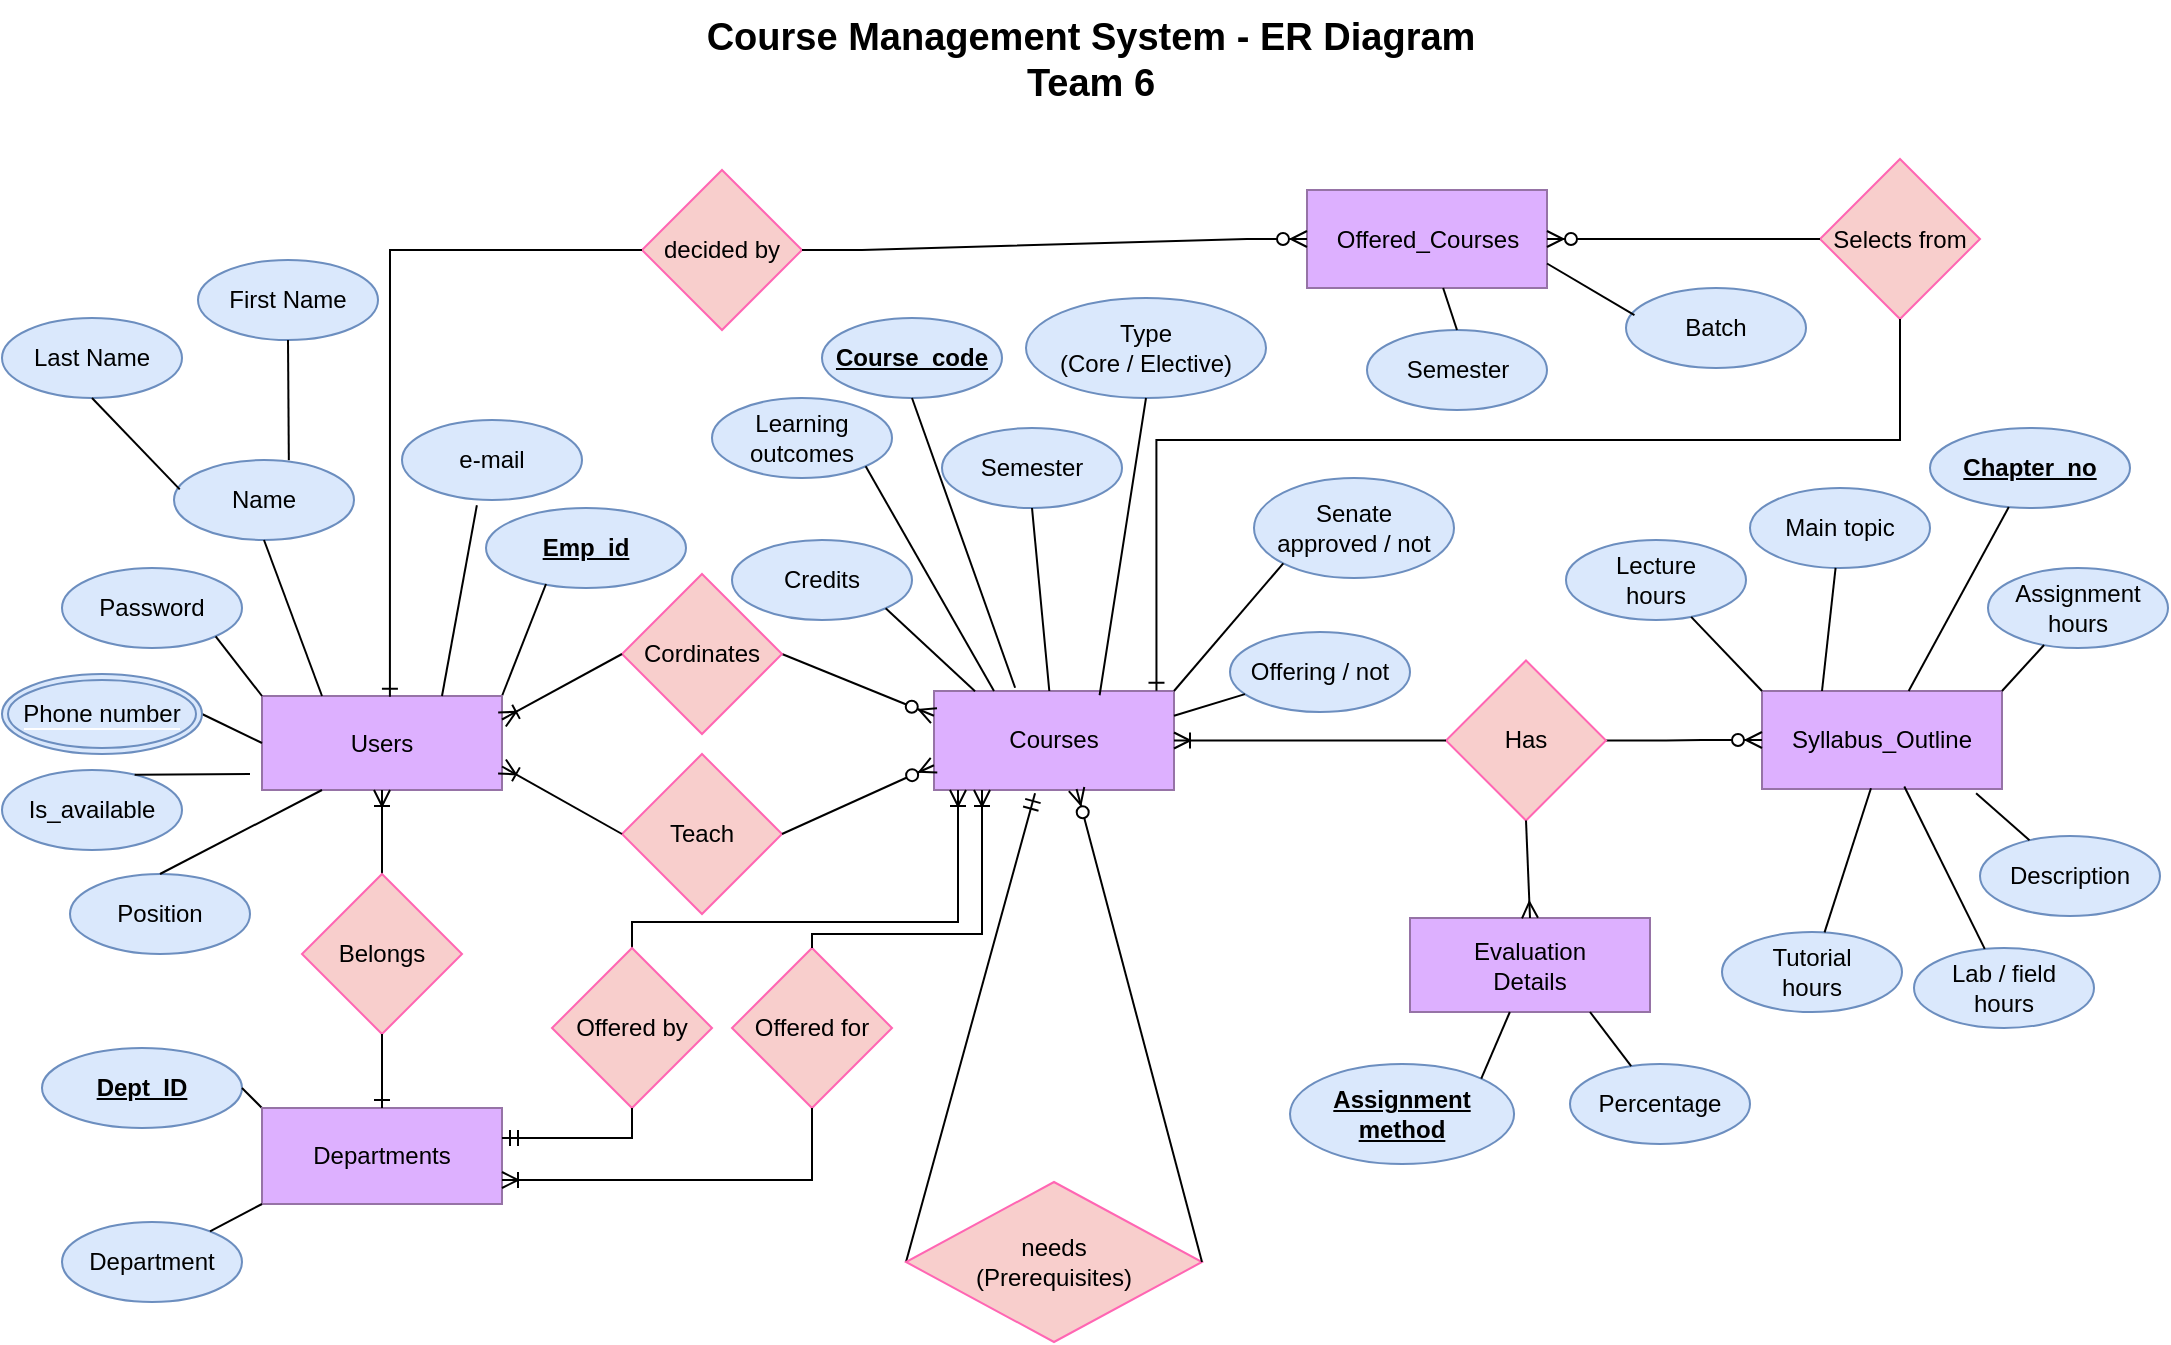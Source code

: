 <mxfile version="20.2.1" type="device"><diagram id="ltYCS__d43I1AeD1dlEl" name="Page-1"><mxGraphModel dx="1844" dy="1243" grid="1" gridSize="6" guides="1" tooltips="1" connect="1" arrows="1" fold="1" page="1" pageScale="1" pageWidth="1100" pageHeight="850" math="0" shadow="0"><root><mxCell id="0"/><mxCell id="1" parent="0"/><mxCell id="82W1mSBi6vrzT9ny4zFO-1" value="Courses" style="rounded=0;whiteSpace=wrap;html=1;fillColor=#DDB0FF;strokeColor=#9673a6;" parent="1" vertex="1"><mxGeometry x="-628" y="-492.5" width="120" height="49.5" as="geometry"/></mxCell><mxCell id="82W1mSBi6vrzT9ny4zFO-2" value="&lt;b&gt;&lt;u&gt;Course_code&lt;/u&gt;&lt;/b&gt;" style="ellipse;whiteSpace=wrap;html=1;fillColor=#dae8fc;strokeColor=#6c8ebf;" parent="1" vertex="1"><mxGeometry x="-684" y="-679" width="90" height="40" as="geometry"/></mxCell><mxCell id="82W1mSBi6vrzT9ny4zFO-3" value="Offering / not" style="ellipse;whiteSpace=wrap;html=1;fillColor=#dae8fc;strokeColor=#6c8ebf;" parent="1" vertex="1"><mxGeometry x="-480" y="-522" width="90" height="40" as="geometry"/></mxCell><mxCell id="82W1mSBi6vrzT9ny4zFO-4" value="Senate&lt;br&gt;approved / not" style="ellipse;whiteSpace=wrap;html=1;fillColor=#dae8fc;strokeColor=#6c8ebf;" parent="1" vertex="1"><mxGeometry x="-468" y="-599" width="100" height="50" as="geometry"/></mxCell><mxCell id="82W1mSBi6vrzT9ny4zFO-5" value="Learning outcomes" style="ellipse;whiteSpace=wrap;html=1;fillColor=#dae8fc;strokeColor=#6c8ebf;" parent="1" vertex="1"><mxGeometry x="-739" y="-639" width="90" height="40" as="geometry"/></mxCell><mxCell id="82W1mSBi6vrzT9ny4zFO-7" value="Type&lt;br&gt;(Core / Elective)" style="ellipse;whiteSpace=wrap;html=1;fillColor=#dae8fc;strokeColor=#6c8ebf;" parent="1" vertex="1"><mxGeometry x="-582" y="-689" width="120" height="50" as="geometry"/></mxCell><mxCell id="82W1mSBi6vrzT9ny4zFO-8" value="Credits" style="ellipse;whiteSpace=wrap;html=1;fillColor=#dae8fc;strokeColor=#6c8ebf;" parent="1" vertex="1"><mxGeometry x="-729" y="-568" width="90" height="40" as="geometry"/></mxCell><mxCell id="82W1mSBi6vrzT9ny4zFO-9" value="Semester" style="ellipse;whiteSpace=wrap;html=1;fillColor=#dae8fc;strokeColor=#6c8ebf;" parent="1" vertex="1"><mxGeometry x="-624" y="-624" width="90" height="40" as="geometry"/></mxCell><mxCell id="82W1mSBi6vrzT9ny4zFO-11" value="" style="endArrow=none;html=1;rounded=0;entryX=0.5;entryY=1;entryDx=0;entryDy=0;exitX=0.69;exitY=0.043;exitDx=0;exitDy=0;exitPerimeter=0;" parent="1" source="82W1mSBi6vrzT9ny4zFO-1" target="82W1mSBi6vrzT9ny4zFO-7" edge="1"><mxGeometry width="50" height="50" relative="1" as="geometry"><mxPoint x="-434" y="-349" as="sourcePoint"/><mxPoint x="-384" y="-399" as="targetPoint"/></mxGeometry></mxCell><mxCell id="82W1mSBi6vrzT9ny4zFO-13" value="" style="endArrow=none;html=1;rounded=0;entryX=0.338;entryY=-0.033;entryDx=0;entryDy=0;entryPerimeter=0;exitX=0.5;exitY=1;exitDx=0;exitDy=0;" parent="1" source="82W1mSBi6vrzT9ny4zFO-2" target="82W1mSBi6vrzT9ny4zFO-1" edge="1"><mxGeometry width="50" height="50" relative="1" as="geometry"><mxPoint x="-424" y="-419" as="sourcePoint"/><mxPoint x="-374" y="-469" as="targetPoint"/></mxGeometry></mxCell><mxCell id="82W1mSBi6vrzT9ny4zFO-17" value="" style="endArrow=none;html=1;rounded=0;entryX=1;entryY=0;entryDx=0;entryDy=0;exitX=0;exitY=1;exitDx=0;exitDy=0;" parent="1" source="82W1mSBi6vrzT9ny4zFO-4" target="82W1mSBi6vrzT9ny4zFO-1" edge="1"><mxGeometry width="50" height="50" relative="1" as="geometry"><mxPoint x="-284" y="-494" as="sourcePoint"/><mxPoint x="-319" y="-399" as="targetPoint"/></mxGeometry></mxCell><mxCell id="82W1mSBi6vrzT9ny4zFO-18" value="" style="endArrow=none;html=1;rounded=0;exitX=1;exitY=1;exitDx=0;exitDy=0;entryX=0.25;entryY=0;entryDx=0;entryDy=0;" parent="1" source="82W1mSBi6vrzT9ny4zFO-5" target="82W1mSBi6vrzT9ny4zFO-1" edge="1"><mxGeometry width="50" height="50" relative="1" as="geometry"><mxPoint x="-164" y="-449" as="sourcePoint"/><mxPoint x="-598" y="-503" as="targetPoint"/></mxGeometry></mxCell><mxCell id="82W1mSBi6vrzT9ny4zFO-19" value="" style="endArrow=none;html=1;rounded=0;entryX=1;entryY=0.25;entryDx=0;entryDy=0;" parent="1" source="82W1mSBi6vrzT9ny4zFO-3" target="82W1mSBi6vrzT9ny4zFO-1" edge="1"><mxGeometry width="50" height="50" relative="1" as="geometry"><mxPoint x="-484" y="-389" as="sourcePoint"/><mxPoint x="-299" y="-384" as="targetPoint"/></mxGeometry></mxCell><mxCell id="82W1mSBi6vrzT9ny4zFO-21" value="" style="endArrow=none;html=1;rounded=0;entryX=0.171;entryY=0.002;entryDx=0;entryDy=0;exitX=1;exitY=1;exitDx=0;exitDy=0;entryPerimeter=0;" parent="1" source="82W1mSBi6vrzT9ny4zFO-8" target="82W1mSBi6vrzT9ny4zFO-1" edge="1"><mxGeometry width="50" height="50" relative="1" as="geometry"><mxPoint x="-239" y="-474" as="sourcePoint"/><mxPoint x="-319" y="-399" as="targetPoint"/></mxGeometry></mxCell><mxCell id="82W1mSBi6vrzT9ny4zFO-22" value="" style="endArrow=none;html=1;rounded=0;exitX=0.5;exitY=1;exitDx=0;exitDy=0;" parent="1" source="82W1mSBi6vrzT9ny4zFO-9" target="82W1mSBi6vrzT9ny4zFO-1" edge="1"><mxGeometry width="50" height="50" relative="1" as="geometry"><mxPoint x="-568" y="-582" as="sourcePoint"/><mxPoint x="-334" y="-459" as="targetPoint"/></mxGeometry></mxCell><mxCell id="82W1mSBi6vrzT9ny4zFO-25" value="Evaluation&lt;br&gt;Details" style="rounded=0;whiteSpace=wrap;html=1;fillColor=#DDB0FF;strokeColor=#9673a6;" parent="1" vertex="1"><mxGeometry x="-390" y="-379" width="120" height="47" as="geometry"/></mxCell><mxCell id="82W1mSBi6vrzT9ny4zFO-28" value="&lt;b&gt;&lt;u&gt;Assignment &lt;br&gt;method&lt;/u&gt;&lt;/b&gt;" style="ellipse;whiteSpace=wrap;html=1;fillColor=#dae8fc;strokeColor=#6c8ebf;" parent="1" vertex="1"><mxGeometry x="-450" y="-306" width="112.04" height="50" as="geometry"/></mxCell><mxCell id="82W1mSBi6vrzT9ny4zFO-29" value="" style="endArrow=none;html=1;rounded=0;exitX=1;exitY=0;exitDx=0;exitDy=0;" parent="1" source="82W1mSBi6vrzT9ny4zFO-28" target="82W1mSBi6vrzT9ny4zFO-25" edge="1"><mxGeometry width="50" height="50" relative="1" as="geometry"><mxPoint x="-636.04" y="-284" as="sourcePoint"/><mxPoint x="-574" y="-274.99" as="targetPoint"/></mxGeometry></mxCell><mxCell id="82W1mSBi6vrzT9ny4zFO-33" value="&lt;b&gt;&lt;u&gt;Dept_ID&lt;/u&gt;&lt;/b&gt;" style="ellipse;whiteSpace=wrap;html=1;fillColor=#dae8fc;strokeColor=#6c8ebf;" parent="1" vertex="1"><mxGeometry x="-1074" y="-314" width="100" height="40" as="geometry"/></mxCell><mxCell id="82W1mSBi6vrzT9ny4zFO-34" value="" style="endArrow=none;html=1;rounded=0;entryX=0;entryY=0;entryDx=0;entryDy=0;exitX=1;exitY=0.5;exitDx=0;exitDy=0;" parent="1" source="82W1mSBi6vrzT9ny4zFO-33" target="82W1mSBi6vrzT9ny4zFO-35" edge="1"><mxGeometry width="50" height="50" relative="1" as="geometry"><mxPoint x="-254" y="-263.01" as="sourcePoint"/><mxPoint x="-181.96" y="-314" as="targetPoint"/></mxGeometry></mxCell><mxCell id="82W1mSBi6vrzT9ny4zFO-35" value="Departments" style="rounded=0;whiteSpace=wrap;html=1;fillColor=#DDB0FF;strokeColor=#9673a6;" parent="1" vertex="1"><mxGeometry x="-964" y="-284" width="120" height="48" as="geometry"/></mxCell><mxCell id="82W1mSBi6vrzT9ny4zFO-36" value="Department" style="ellipse;whiteSpace=wrap;html=1;fillColor=#dae8fc;strokeColor=#6c8ebf;" parent="1" vertex="1"><mxGeometry x="-1064" y="-227" width="90" height="40" as="geometry"/></mxCell><mxCell id="82W1mSBi6vrzT9ny4zFO-37" value="" style="endArrow=none;html=1;rounded=0;entryX=0;entryY=1;entryDx=0;entryDy=0;" parent="1" source="82W1mSBi6vrzT9ny4zFO-36" target="82W1mSBi6vrzT9ny4zFO-35" edge="1"><mxGeometry width="50" height="50" relative="1" as="geometry"><mxPoint x="-504" y="-439" as="sourcePoint"/><mxPoint x="-114" y="-263" as="targetPoint"/></mxGeometry></mxCell><mxCell id="82W1mSBi6vrzT9ny4zFO-40" value="&lt;b&gt;&lt;u&gt;Emp_id&lt;/u&gt;&lt;/b&gt;" style="ellipse;whiteSpace=wrap;html=1;fillColor=#dae8fc;strokeColor=#6c8ebf;" parent="1" vertex="1"><mxGeometry x="-852" y="-584" width="100" height="40" as="geometry"/></mxCell><mxCell id="82W1mSBi6vrzT9ny4zFO-41" value="" style="endArrow=none;html=1;rounded=0;entryX=1;entryY=0;entryDx=0;entryDy=0;" parent="1" target="82W1mSBi6vrzT9ny4zFO-42" edge="1"><mxGeometry width="50" height="50" relative="1" as="geometry"><mxPoint x="-822" y="-546" as="sourcePoint"/><mxPoint x="-481.96" y="-229" as="targetPoint"/></mxGeometry></mxCell><mxCell id="82W1mSBi6vrzT9ny4zFO-42" value="Users" style="rounded=0;whiteSpace=wrap;html=1;fillColor=#DDB0FF;strokeColor=#9673a6;" parent="1" vertex="1"><mxGeometry x="-964" y="-490" width="120" height="47" as="geometry"/></mxCell><mxCell id="82W1mSBi6vrzT9ny4zFO-45" value="First Name" style="ellipse;whiteSpace=wrap;html=1;fillColor=#dae8fc;strokeColor=#6c8ebf;" parent="1" vertex="1"><mxGeometry x="-996" y="-708" width="90" height="40" as="geometry"/></mxCell><mxCell id="82W1mSBi6vrzT9ny4zFO-46" value="" style="endArrow=none;html=1;rounded=0;entryX=0.638;entryY=0.004;entryDx=0;entryDy=0;entryPerimeter=0;" parent="1" source="82W1mSBi6vrzT9ny4zFO-45" target="82W1mSBi6vrzT9ny4zFO-47" edge="1"><mxGeometry width="50" height="50" relative="1" as="geometry"><mxPoint x="-794" y="-344" as="sourcePoint"/><mxPoint x="-669" y="-274" as="targetPoint"/></mxGeometry></mxCell><mxCell id="82W1mSBi6vrzT9ny4zFO-47" value="Name" style="ellipse;whiteSpace=wrap;html=1;fillColor=#dae8fc;strokeColor=#6c8ebf;" parent="1" vertex="1"><mxGeometry x="-1008" y="-608" width="90" height="40" as="geometry"/></mxCell><mxCell id="82W1mSBi6vrzT9ny4zFO-49" value="e-mail" style="ellipse;whiteSpace=wrap;html=1;fillColor=#dae8fc;strokeColor=#6c8ebf;" parent="1" vertex="1"><mxGeometry x="-894" y="-628" width="90" height="40" as="geometry"/></mxCell><mxCell id="82W1mSBi6vrzT9ny4zFO-50" value="Password" style="ellipse;whiteSpace=wrap;html=1;fillColor=#dae8fc;strokeColor=#6c8ebf;" parent="1" vertex="1"><mxGeometry x="-1064" y="-554" width="90" height="40" as="geometry"/></mxCell><mxCell id="82W1mSBi6vrzT9ny4zFO-51" value="Position" style="ellipse;whiteSpace=wrap;html=1;fillColor=#dae8fc;strokeColor=#6c8ebf;" parent="1" vertex="1"><mxGeometry x="-1060" y="-401" width="90" height="40" as="geometry"/></mxCell><mxCell id="82W1mSBi6vrzT9ny4zFO-52" value="Is_available" style="ellipse;whiteSpace=wrap;html=1;fillColor=#dae8fc;strokeColor=#6c8ebf;" parent="1" vertex="1"><mxGeometry x="-1094" y="-453" width="90" height="40" as="geometry"/></mxCell><mxCell id="82W1mSBi6vrzT9ny4zFO-55" value="" style="edgeStyle=orthogonalEdgeStyle;fontSize=12;html=1;endArrow=ERoneToMany;startArrow=none;rounded=0;exitX=0;exitY=0.5;exitDx=0;exitDy=0;" parent="1" source="82W1mSBi6vrzT9ny4zFO-54" edge="1"><mxGeometry width="100" height="100" relative="1" as="geometry"><mxPoint x="-574" y="-159" as="sourcePoint"/><mxPoint x="-616" y="-443" as="targetPoint"/><Array as="points"><mxPoint x="-779" y="-377"/><mxPoint x="-616" y="-377"/></Array></mxGeometry></mxCell><mxCell id="82W1mSBi6vrzT9ny4zFO-54" value="Offered by" style="rhombus;whiteSpace=wrap;html=1;strokeColor=#FF66B3;fillColor=#F8CECC;direction=south;" parent="1" vertex="1"><mxGeometry x="-819" y="-364" width="80" height="80" as="geometry"/></mxCell><mxCell id="82W1mSBi6vrzT9ny4zFO-61" value="" style="fontSize=12;html=1;endArrow=ERzeroToMany;startArrow=none;rounded=0;exitX=1;exitY=0.5;exitDx=0;exitDy=0;entryX=0;entryY=0.25;entryDx=0;entryDy=0;" parent="1" source="82W1mSBi6vrzT9ny4zFO-62" target="82W1mSBi6vrzT9ny4zFO-1" edge="1"><mxGeometry width="100" height="100" relative="1" as="geometry"><mxPoint x="-524" y="-229" as="sourcePoint"/><mxPoint x="-424" y="-329" as="targetPoint"/></mxGeometry></mxCell><mxCell id="82W1mSBi6vrzT9ny4zFO-62" value="Cordinates" style="rhombus;whiteSpace=wrap;html=1;strokeColor=#FF66B3;fillColor=#F8CECC;" parent="1" vertex="1"><mxGeometry x="-784" y="-551" width="80" height="80" as="geometry"/></mxCell><mxCell id="82W1mSBi6vrzT9ny4zFO-64" value="" style="fontSize=12;html=1;endArrow=ERoneToMany;startArrow=none;rounded=0;exitX=0.5;exitY=0;exitDx=0;exitDy=0;entryX=0.5;entryY=1;entryDx=0;entryDy=0;" parent="1" source="82W1mSBi6vrzT9ny4zFO-66" target="82W1mSBi6vrzT9ny4zFO-42" edge="1"><mxGeometry width="100" height="100" relative="1" as="geometry"><mxPoint x="-524" y="-229" as="sourcePoint"/><mxPoint x="-849" y="-429" as="targetPoint"/></mxGeometry></mxCell><mxCell id="82W1mSBi6vrzT9ny4zFO-67" value="" style="endArrow=none;html=1;rounded=0;entryX=0.25;entryY=0;entryDx=0;entryDy=0;exitX=0.5;exitY=1;exitDx=0;exitDy=0;" parent="1" source="82W1mSBi6vrzT9ny4zFO-47" target="82W1mSBi6vrzT9ny4zFO-42" edge="1"><mxGeometry width="50" height="50" relative="1" as="geometry"><mxPoint x="-720.924" y="-599.018" as="sourcePoint"/><mxPoint x="-734" y="-469" as="targetPoint"/></mxGeometry></mxCell><mxCell id="82W1mSBi6vrzT9ny4zFO-69" value="" style="endArrow=none;html=1;rounded=0;exitX=0.416;exitY=1.065;exitDx=0;exitDy=0;entryX=0.75;entryY=0;entryDx=0;entryDy=0;exitPerimeter=0;" parent="1" source="82W1mSBi6vrzT9ny4zFO-49" target="82W1mSBi6vrzT9ny4zFO-42" edge="1"><mxGeometry width="50" height="50" relative="1" as="geometry"><mxPoint x="-710.924" y="-589.018" as="sourcePoint"/><mxPoint x="-930" y="-492" as="targetPoint"/></mxGeometry></mxCell><mxCell id="82W1mSBi6vrzT9ny4zFO-70" value="" style="endArrow=none;html=1;rounded=0;entryX=0.5;entryY=0;entryDx=0;entryDy=0;exitX=0.25;exitY=1;exitDx=0;exitDy=0;" parent="1" source="82W1mSBi6vrzT9ny4zFO-42" target="82W1mSBi6vrzT9ny4zFO-51" edge="1"><mxGeometry width="50" height="50" relative="1" as="geometry"><mxPoint x="-1084" y="-309" as="sourcePoint"/><mxPoint x="-1054" y="-339" as="targetPoint"/></mxGeometry></mxCell><mxCell id="82W1mSBi6vrzT9ny4zFO-71" value="" style="endArrow=none;html=1;rounded=0;entryX=1;entryY=1;entryDx=0;entryDy=0;exitX=0;exitY=0;exitDx=0;exitDy=0;" parent="1" source="82W1mSBi6vrzT9ny4zFO-42" target="82W1mSBi6vrzT9ny4zFO-50" edge="1"><mxGeometry width="50" height="50" relative="1" as="geometry"><mxPoint x="-690.924" y="-569.018" as="sourcePoint"/><mxPoint x="-704" y="-439" as="targetPoint"/></mxGeometry></mxCell><mxCell id="82W1mSBi6vrzT9ny4zFO-72" value="" style="endArrow=none;html=1;rounded=0;entryX=0.737;entryY=0.058;entryDx=0;entryDy=0;entryPerimeter=0;" parent="1" target="82W1mSBi6vrzT9ny4zFO-52" edge="1"><mxGeometry width="50" height="50" relative="1" as="geometry"><mxPoint x="-970" y="-451" as="sourcePoint"/><mxPoint x="-694" y="-429" as="targetPoint"/></mxGeometry></mxCell><mxCell id="82W1mSBi6vrzT9ny4zFO-66" value="Belongs" style="rhombus;whiteSpace=wrap;html=1;strokeColor=#FF66B3;fillColor=#F8CECC;" parent="1" vertex="1"><mxGeometry x="-944" y="-401" width="80" height="80" as="geometry"/></mxCell><mxCell id="82W1mSBi6vrzT9ny4zFO-83" value="" style="endArrow=none;html=1;rounded=0;entryX=1;entryY=0.5;entryDx=0;entryDy=0;exitX=0;exitY=0.5;exitDx=0;exitDy=0;" parent="1" source="82W1mSBi6vrzT9ny4zFO-42" target="andXBVf9dKXqjVcxCcg2-6" edge="1"><mxGeometry width="50" height="50" relative="1" as="geometry"><mxPoint x="-1064" y="-449" as="sourcePoint"/><mxPoint x="-994" y="-469" as="targetPoint"/></mxGeometry></mxCell><mxCell id="82W1mSBi6vrzT9ny4zFO-87" value="Syllabus_Outline" style="rounded=0;whiteSpace=wrap;html=1;fillColor=#DDB0FF;strokeColor=#9673a6;" parent="1" vertex="1"><mxGeometry x="-214" y="-492.5" width="120" height="49" as="geometry"/></mxCell><mxCell id="82W1mSBi6vrzT9ny4zFO-90" value="&lt;b&gt;&lt;u&gt;Chapter_no&lt;/u&gt;&lt;/b&gt;" style="ellipse;whiteSpace=wrap;html=1;fillColor=#dae8fc;strokeColor=#6c8ebf;" parent="1" vertex="1"><mxGeometry x="-130" y="-624" width="100" height="40" as="geometry"/></mxCell><mxCell id="82W1mSBi6vrzT9ny4zFO-91" value="" style="endArrow=none;html=1;rounded=0;" parent="1" source="82W1mSBi6vrzT9ny4zFO-90" target="82W1mSBi6vrzT9ny4zFO-87" edge="1"><mxGeometry width="50" height="50" relative="1" as="geometry"><mxPoint x="618" y="-289.01" as="sourcePoint"/><mxPoint x="208" y="-335" as="targetPoint"/></mxGeometry></mxCell><mxCell id="82W1mSBi6vrzT9ny4zFO-92" value="Main topic" style="ellipse;whiteSpace=wrap;html=1;fillColor=#dae8fc;strokeColor=#6c8ebf;" parent="1" vertex="1"><mxGeometry x="-220" y="-594" width="90" height="40" as="geometry"/></mxCell><mxCell id="82W1mSBi6vrzT9ny4zFO-93" value="" style="endArrow=none;html=1;rounded=0;entryX=0.25;entryY=0;entryDx=0;entryDy=0;" parent="1" source="82W1mSBi6vrzT9ny4zFO-92" target="82W1mSBi6vrzT9ny4zFO-87" edge="1"><mxGeometry width="50" height="50" relative="1" as="geometry"><mxPoint x="418" y="-545" as="sourcePoint"/><mxPoint x="-226" y="-341" as="targetPoint"/></mxGeometry></mxCell><mxCell id="82W1mSBi6vrzT9ny4zFO-94" value="Lecture&lt;br&gt;hours" style="ellipse;whiteSpace=wrap;html=1;fillColor=#dae8fc;strokeColor=#6c8ebf;" parent="1" vertex="1"><mxGeometry x="-312" y="-568" width="90" height="40" as="geometry"/></mxCell><mxCell id="82W1mSBi6vrzT9ny4zFO-95" value="" style="endArrow=none;html=1;rounded=0;entryX=0;entryY=0;entryDx=0;entryDy=0;" parent="1" source="82W1mSBi6vrzT9ny4zFO-94" target="82W1mSBi6vrzT9ny4zFO-87" edge="1"><mxGeometry width="50" height="50" relative="1" as="geometry"><mxPoint x="298" y="-665" as="sourcePoint"/><mxPoint x="98" y="-455" as="targetPoint"/></mxGeometry></mxCell><mxCell id="82W1mSBi6vrzT9ny4zFO-96" value="Tutorial&lt;br&gt;hours" style="ellipse;whiteSpace=wrap;html=1;fillColor=#dae8fc;strokeColor=#6c8ebf;" parent="1" vertex="1"><mxGeometry x="-234" y="-372" width="90" height="40" as="geometry"/></mxCell><mxCell id="82W1mSBi6vrzT9ny4zFO-97" value="" style="endArrow=none;html=1;rounded=0;entryX=0.454;entryY=0.993;entryDx=0;entryDy=0;entryPerimeter=0;" parent="1" source="82W1mSBi6vrzT9ny4zFO-96" target="82W1mSBi6vrzT9ny4zFO-87" edge="1"><mxGeometry width="50" height="50" relative="1" as="geometry"><mxPoint x="16.75" y="-580" as="sourcePoint"/><mxPoint x="58" y="-295" as="targetPoint"/></mxGeometry></mxCell><mxCell id="82W1mSBi6vrzT9ny4zFO-98" value="Lab / field&lt;br&gt;hours" style="ellipse;whiteSpace=wrap;html=1;fillColor=#dae8fc;strokeColor=#6c8ebf;" parent="1" vertex="1"><mxGeometry x="-138" y="-364" width="90" height="40" as="geometry"/></mxCell><mxCell id="82W1mSBi6vrzT9ny4zFO-99" value="" style="endArrow=none;html=1;rounded=0;entryX=0.593;entryY=0.974;entryDx=0;entryDy=0;entryPerimeter=0;" parent="1" source="82W1mSBi6vrzT9ny4zFO-98" target="82W1mSBi6vrzT9ny4zFO-87" edge="1"><mxGeometry width="50" height="50" relative="1" as="geometry"><mxPoint x="318" y="-645" as="sourcePoint"/><mxPoint x="328" y="-365" as="targetPoint"/></mxGeometry></mxCell><mxCell id="82W1mSBi6vrzT9ny4zFO-100" value="Assignment&lt;br&gt;hours" style="ellipse;whiteSpace=wrap;html=1;fillColor=#dae8fc;strokeColor=#6c8ebf;" parent="1" vertex="1"><mxGeometry x="-101" y="-554" width="90" height="40" as="geometry"/></mxCell><mxCell id="82W1mSBi6vrzT9ny4zFO-101" value="" style="endArrow=none;html=1;rounded=0;entryX=1;entryY=0;entryDx=0;entryDy=0;" parent="1" source="82W1mSBi6vrzT9ny4zFO-100" target="82W1mSBi6vrzT9ny4zFO-87" edge="1"><mxGeometry width="50" height="50" relative="1" as="geometry"><mxPoint x="328" y="-635" as="sourcePoint"/><mxPoint x="290.5" y="-345" as="targetPoint"/></mxGeometry></mxCell><mxCell id="82W1mSBi6vrzT9ny4zFO-102" value="" style="edgeStyle=entityRelationEdgeStyle;fontSize=12;html=1;endArrow=ERzeroToMany;startArrow=none;rounded=0;exitX=1;exitY=0.5;exitDx=0;exitDy=0;entryX=0;entryY=0.5;entryDx=0;entryDy=0;" parent="1" source="82W1mSBi6vrzT9ny4zFO-103" target="82W1mSBi6vrzT9ny4zFO-87" edge="1"><mxGeometry width="100" height="100" relative="1" as="geometry"><mxPoint x="-524" y="-219" as="sourcePoint"/><mxPoint x="-244" y="-373" as="targetPoint"/></mxGeometry></mxCell><mxCell id="82W1mSBi6vrzT9ny4zFO-103" value="Has" style="rhombus;whiteSpace=wrap;html=1;strokeColor=#FF66B3;fillColor=#F8CECC;" parent="1" vertex="1"><mxGeometry x="-372" y="-507.75" width="80" height="80" as="geometry"/></mxCell><mxCell id="82W1mSBi6vrzT9ny4zFO-110" value="" style="fontSize=12;html=1;endArrow=ERmandOne;startArrow=none;rounded=0;exitX=0;exitY=0.5;exitDx=0;exitDy=0;entryX=0.421;entryY=1.033;entryDx=0;entryDy=0;entryPerimeter=0;endFill=0;" parent="1" source="82W1mSBi6vrzT9ny4zFO-111" target="82W1mSBi6vrzT9ny4zFO-1" edge="1"><mxGeometry width="100" height="100" relative="1" as="geometry"><mxPoint x="-524" y="-219" as="sourcePoint"/><mxPoint x="-586" y="-443" as="targetPoint"/></mxGeometry></mxCell><mxCell id="82W1mSBi6vrzT9ny4zFO-111" value="needs&lt;br&gt;(Prerequisites)" style="rhombus;whiteSpace=wrap;html=1;strokeColor=#FF66B3;fillColor=#F8CECC;" parent="1" vertex="1"><mxGeometry x="-642" y="-247" width="148" height="80" as="geometry"/></mxCell><mxCell id="82W1mSBi6vrzT9ny4zFO-117" value="Description" style="ellipse;whiteSpace=wrap;html=1;fillColor=#dae8fc;strokeColor=#6c8ebf;" parent="1" vertex="1"><mxGeometry x="-105" y="-420" width="90" height="40" as="geometry"/></mxCell><mxCell id="andXBVf9dKXqjVcxCcg2-1" value="Last Name" style="ellipse;whiteSpace=wrap;html=1;fillColor=#dae8fc;strokeColor=#6c8ebf;" parent="1" vertex="1"><mxGeometry x="-1094" y="-679" width="90" height="40" as="geometry"/></mxCell><mxCell id="andXBVf9dKXqjVcxCcg2-3" value="" style="endArrow=none;html=1;rounded=0;entryX=0.5;entryY=1;entryDx=0;entryDy=0;exitX=0.032;exitY=0.367;exitDx=0;exitDy=0;exitPerimeter=0;" parent="1" source="82W1mSBi6vrzT9ny4zFO-47" target="andXBVf9dKXqjVcxCcg2-1" edge="1"><mxGeometry width="50" height="50" relative="1" as="geometry"><mxPoint x="-784" y="-519" as="sourcePoint"/><mxPoint x="-734" y="-569" as="targetPoint"/></mxGeometry></mxCell><mxCell id="andXBVf9dKXqjVcxCcg2-6" value="&lt;span style=&quot;background-color: rgb(218, 232, 252);&quot;&gt;Phone number&lt;/span&gt;" style="ellipse;shape=doubleEllipse;margin=3;whiteSpace=wrap;html=1;align=center;labelBackgroundColor=#FFFFFF;fillColor=#DAE8FC;strokeColor=#6c8ebf;" parent="1" vertex="1"><mxGeometry x="-1094" y="-501" width="100" height="40" as="geometry"/></mxCell><mxCell id="andXBVf9dKXqjVcxCcg2-14" value="" style="fontSize=12;html=1;endArrow=ERone;endFill=1;rounded=0;exitX=0.5;exitY=1;exitDx=0;exitDy=0;entryX=0.5;entryY=0;entryDx=0;entryDy=0;" parent="1" source="82W1mSBi6vrzT9ny4zFO-66" target="82W1mSBi6vrzT9ny4zFO-35" edge="1"><mxGeometry width="100" height="100" relative="1" as="geometry"><mxPoint x="-700" y="-283" as="sourcePoint"/><mxPoint x="-904" y="-287" as="targetPoint"/></mxGeometry></mxCell><mxCell id="andXBVf9dKXqjVcxCcg2-15" value="" style="fontSize=12;html=1;endArrow=ERoneToMany;rounded=0;exitX=0;exitY=0.5;exitDx=0;exitDy=0;entryX=1;entryY=0.25;entryDx=0;entryDy=0;" parent="1" source="82W1mSBi6vrzT9ny4zFO-62" target="82W1mSBi6vrzT9ny4zFO-42" edge="1"><mxGeometry width="100" height="100" relative="1" as="geometry"><mxPoint x="-700" y="-385" as="sourcePoint"/><mxPoint x="-600" y="-485" as="targetPoint"/></mxGeometry></mxCell><mxCell id="andXBVf9dKXqjVcxCcg2-17" value="" style="edgeStyle=orthogonalEdgeStyle;fontSize=12;html=1;endArrow=ERmandOne;rounded=0;exitX=1;exitY=0.5;exitDx=0;exitDy=0;endFill=0;" parent="1" source="82W1mSBi6vrzT9ny4zFO-54" edge="1"><mxGeometry width="100" height="100" relative="1" as="geometry"><mxPoint x="-700" y="-385" as="sourcePoint"/><mxPoint x="-844" y="-269" as="targetPoint"/><Array as="points"><mxPoint x="-779" y="-269"/><mxPoint x="-844" y="-269"/></Array></mxGeometry></mxCell><mxCell id="andXBVf9dKXqjVcxCcg2-21" value="Percentage" style="ellipse;whiteSpace=wrap;html=1;fillColor=#dae8fc;strokeColor=#6c8ebf;" parent="1" vertex="1"><mxGeometry x="-310" y="-306" width="90" height="40" as="geometry"/></mxCell><mxCell id="andXBVf9dKXqjVcxCcg2-22" value="" style="endArrow=none;html=1;rounded=0;entryX=0.75;entryY=1;entryDx=0;entryDy=0;" parent="1" source="andXBVf9dKXqjVcxCcg2-21" target="82W1mSBi6vrzT9ny4zFO-25" edge="1"><mxGeometry width="50" height="50" relative="1" as="geometry"><mxPoint x="-199.98" y="-533" as="sourcePoint"/><mxPoint x="-154" y="-479" as="targetPoint"/></mxGeometry></mxCell><mxCell id="andXBVf9dKXqjVcxCcg2-23" value="" style="fontSize=12;html=1;endArrow=ERzeroToMany;endFill=1;rounded=0;exitX=1;exitY=0.5;exitDx=0;exitDy=0;entryX=0.594;entryY=0.99;entryDx=0;entryDy=0;entryPerimeter=0;" parent="1" source="82W1mSBi6vrzT9ny4zFO-111" target="82W1mSBi6vrzT9ny4zFO-1" edge="1"><mxGeometry width="100" height="100" relative="1" as="geometry"><mxPoint x="-652" y="-229" as="sourcePoint"/><mxPoint x="-552" y="-329" as="targetPoint"/></mxGeometry></mxCell><mxCell id="andXBVf9dKXqjVcxCcg2-24" value="" style="edgeStyle=orthogonalEdgeStyle;fontSize=12;html=1;endArrow=ERoneToMany;rounded=0;entryX=1;entryY=0.5;entryDx=0;entryDy=0;exitX=0;exitY=0.5;exitDx=0;exitDy=0;" parent="1" source="82W1mSBi6vrzT9ny4zFO-103" target="82W1mSBi6vrzT9ny4zFO-1" edge="1"><mxGeometry width="100" height="100" relative="1" as="geometry"><mxPoint x="-388" y="-313" as="sourcePoint"/><mxPoint x="-288" y="-413" as="targetPoint"/></mxGeometry></mxCell><mxCell id="andXBVf9dKXqjVcxCcg2-26" value="" style="endArrow=none;html=1;rounded=0;entryX=0.892;entryY=1.044;entryDx=0;entryDy=0;entryPerimeter=0;" parent="1" source="82W1mSBi6vrzT9ny4zFO-117" target="82W1mSBi6vrzT9ny4zFO-87" edge="1"><mxGeometry relative="1" as="geometry"><mxPoint x="-442" y="-269" as="sourcePoint"/><mxPoint x="-282" y="-269" as="targetPoint"/></mxGeometry></mxCell><mxCell id="andXBVf9dKXqjVcxCcg2-27" value="Teach" style="rhombus;whiteSpace=wrap;html=1;strokeColor=#FF66B3;fillColor=#F8CECC;" parent="1" vertex="1"><mxGeometry x="-784" y="-461" width="80" height="80" as="geometry"/></mxCell><mxCell id="andXBVf9dKXqjVcxCcg2-33" value="" style="fontSize=12;html=1;endArrow=ERzeroToMany;endFill=1;rounded=0;entryX=0;entryY=0.75;entryDx=0;entryDy=0;exitX=1;exitY=0.5;exitDx=0;exitDy=0;" parent="1" source="andXBVf9dKXqjVcxCcg2-27" target="82W1mSBi6vrzT9ny4zFO-1" edge="1"><mxGeometry width="100" height="100" relative="1" as="geometry"><mxPoint x="-754" y="-415" as="sourcePoint"/><mxPoint x="-654" y="-515" as="targetPoint"/></mxGeometry></mxCell><mxCell id="andXBVf9dKXqjVcxCcg2-34" value="" style="fontSize=12;html=1;endArrow=ERoneToMany;rounded=0;entryX=1;entryY=0.75;entryDx=0;entryDy=0;exitX=0;exitY=0.5;exitDx=0;exitDy=0;" parent="1" source="andXBVf9dKXqjVcxCcg2-27" target="82W1mSBi6vrzT9ny4zFO-42" edge="1"><mxGeometry width="100" height="100" relative="1" as="geometry"><mxPoint x="-754" y="-415" as="sourcePoint"/><mxPoint x="-654" y="-515" as="targetPoint"/></mxGeometry></mxCell><mxCell id="andXBVf9dKXqjVcxCcg2-35" value="Offered for" style="rhombus;whiteSpace=wrap;html=1;strokeColor=#FF66B3;fillColor=#F8CECC;direction=south;" parent="1" vertex="1"><mxGeometry x="-729" y="-364" width="80" height="80" as="geometry"/></mxCell><mxCell id="andXBVf9dKXqjVcxCcg2-36" value="" style="edgeStyle=orthogonalEdgeStyle;fontSize=12;html=1;endArrow=ERoneToMany;rounded=0;entryX=1;entryY=0.75;entryDx=0;entryDy=0;exitX=1;exitY=0.5;exitDx=0;exitDy=0;" parent="1" source="andXBVf9dKXqjVcxCcg2-35" target="82W1mSBi6vrzT9ny4zFO-35" edge="1"><mxGeometry width="100" height="100" relative="1" as="geometry"><mxPoint x="-730" y="-257" as="sourcePoint"/><mxPoint x="-588" y="-377" as="targetPoint"/></mxGeometry></mxCell><mxCell id="andXBVf9dKXqjVcxCcg2-37" value="" style="edgeStyle=orthogonalEdgeStyle;fontSize=12;html=1;endArrow=ERoneToMany;rounded=0;exitX=0;exitY=0.5;exitDx=0;exitDy=0;" parent="1" source="andXBVf9dKXqjVcxCcg2-35" edge="1"><mxGeometry width="100" height="100" relative="1" as="geometry"><mxPoint x="-682" y="-365" as="sourcePoint"/><mxPoint x="-604" y="-443" as="targetPoint"/><Array as="points"><mxPoint x="-689" y="-371"/><mxPoint x="-604" y="-371"/><mxPoint x="-604" y="-443"/></Array></mxGeometry></mxCell><mxCell id="andXBVf9dKXqjVcxCcg2-38" value="Offered_Courses" style="rounded=0;whiteSpace=wrap;html=1;fillColor=#DDB0FF;strokeColor=#9673a6;" parent="1" vertex="1"><mxGeometry x="-441.5" y="-743" width="120" height="49" as="geometry"/></mxCell><mxCell id="andXBVf9dKXqjVcxCcg2-39" value="Selects from" style="rhombus;whiteSpace=wrap;html=1;strokeColor=#FF66B3;fillColor=#F8CECC;" parent="1" vertex="1"><mxGeometry x="-185" y="-758.5" width="80" height="80" as="geometry"/></mxCell><mxCell id="andXBVf9dKXqjVcxCcg2-42" value="Batch" style="ellipse;whiteSpace=wrap;html=1;fillColor=#dae8fc;strokeColor=#6c8ebf;" parent="1" vertex="1"><mxGeometry x="-282" y="-694" width="90" height="40" as="geometry"/></mxCell><mxCell id="andXBVf9dKXqjVcxCcg2-43" value="Semester" style="ellipse;whiteSpace=wrap;html=1;fillColor=#dae8fc;strokeColor=#6c8ebf;" parent="1" vertex="1"><mxGeometry x="-411.5" y="-673" width="90" height="40" as="geometry"/></mxCell><mxCell id="andXBVf9dKXqjVcxCcg2-44" value="" style="endArrow=none;html=1;rounded=0;exitX=0.5;exitY=0;exitDx=0;exitDy=0;" parent="1" source="andXBVf9dKXqjVcxCcg2-43" target="andXBVf9dKXqjVcxCcg2-38" edge="1"><mxGeometry relative="1" as="geometry"><mxPoint x="-490" y="-149" as="sourcePoint"/><mxPoint x="-600" y="-744" as="targetPoint"/></mxGeometry></mxCell><mxCell id="andXBVf9dKXqjVcxCcg2-45" value="" style="endArrow=none;html=1;rounded=0;entryX=1;entryY=0.75;entryDx=0;entryDy=0;exitX=0.047;exitY=0.338;exitDx=0;exitDy=0;exitPerimeter=0;" parent="1" source="andXBVf9dKXqjVcxCcg2-42" target="andXBVf9dKXqjVcxCcg2-38" edge="1"><mxGeometry relative="1" as="geometry"><mxPoint x="-360.5" y="-173" as="sourcePoint"/><mxPoint x="-352" y="-199" as="targetPoint"/></mxGeometry></mxCell><mxCell id="andXBVf9dKXqjVcxCcg2-46" style="edgeStyle=orthogonalEdgeStyle;rounded=0;orthogonalLoop=1;jettySize=auto;html=1;exitX=0.5;exitY=1;exitDx=0;exitDy=0;endArrow=ERmandOne;endFill=0;" parent="1" source="andXBVf9dKXqjVcxCcg2-42" target="andXBVf9dKXqjVcxCcg2-42" edge="1"><mxGeometry relative="1" as="geometry"/></mxCell><mxCell id="andXBVf9dKXqjVcxCcg2-48" value="" style="edgeStyle=orthogonalEdgeStyle;fontSize=12;html=1;endArrow=ERone;endFill=1;rounded=0;entryX=0.927;entryY=-0.003;entryDx=0;entryDy=0;entryPerimeter=0;exitX=0.5;exitY=1;exitDx=0;exitDy=0;" parent="1" source="andXBVf9dKXqjVcxCcg2-39" target="82W1mSBi6vrzT9ny4zFO-1" edge="1"><mxGeometry width="100" height="100" relative="1" as="geometry"><mxPoint x="-564" y="-530" as="sourcePoint"/><mxPoint x="-464" y="-630" as="targetPoint"/><Array as="points"><mxPoint x="-145" y="-618"/><mxPoint x="-517" y="-618"/></Array></mxGeometry></mxCell><mxCell id="andXBVf9dKXqjVcxCcg2-50" value="" style="edgeStyle=entityRelationEdgeStyle;fontSize=12;html=1;endArrow=ERzeroToMany;endFill=1;rounded=0;entryX=1;entryY=0.5;entryDx=0;entryDy=0;exitX=0;exitY=0.5;exitDx=0;exitDy=0;" parent="1" source="andXBVf9dKXqjVcxCcg2-39" target="andXBVf9dKXqjVcxCcg2-38" edge="1"><mxGeometry width="100" height="100" relative="1" as="geometry"><mxPoint x="-240" y="-714" as="sourcePoint"/><mxPoint x="-452" y="-690" as="targetPoint"/></mxGeometry></mxCell><mxCell id="andXBVf9dKXqjVcxCcg2-51" value="decided by" style="rhombus;whiteSpace=wrap;html=1;strokeColor=#FF66B3;fillColor=#F8CECC;" parent="1" vertex="1"><mxGeometry x="-774" y="-753" width="80" height="80" as="geometry"/></mxCell><mxCell id="andXBVf9dKXqjVcxCcg2-52" value="" style="edgeStyle=orthogonalEdgeStyle;fontSize=12;html=1;endArrow=ERone;endFill=1;rounded=0;exitX=0;exitY=0.5;exitDx=0;exitDy=0;entryX=0.533;entryY=0.008;entryDx=0;entryDy=0;entryPerimeter=0;" parent="1" source="andXBVf9dKXqjVcxCcg2-51" target="82W1mSBi6vrzT9ny4zFO-42" edge="1"><mxGeometry width="100" height="100" relative="1" as="geometry"><mxPoint x="-732" y="-584" as="sourcePoint"/><mxPoint x="-900" y="-492" as="targetPoint"/><Array as="points"><mxPoint x="-900" y="-713"/></Array></mxGeometry></mxCell><mxCell id="andXBVf9dKXqjVcxCcg2-53" value="" style="edgeStyle=entityRelationEdgeStyle;fontSize=12;html=1;endArrow=ERzeroToMany;endFill=1;rounded=0;entryX=0;entryY=0.5;entryDx=0;entryDy=0;exitX=1;exitY=0.5;exitDx=0;exitDy=0;" parent="1" source="andXBVf9dKXqjVcxCcg2-51" target="andXBVf9dKXqjVcxCcg2-38" edge="1"><mxGeometry width="100" height="100" relative="1" as="geometry"><mxPoint x="-738" y="-584" as="sourcePoint"/><mxPoint x="-638" y="-684" as="targetPoint"/></mxGeometry></mxCell><mxCell id="andXBVf9dKXqjVcxCcg2-55" value="&lt;b&gt;&lt;font style=&quot;font-size: 19px;&quot;&gt;Course Management System -&amp;nbsp;&lt;/font&gt;&lt;/b&gt;&lt;b&gt;&lt;font style=&quot;font-size: 19px;&quot;&gt;ER Diagram&lt;br&gt;&lt;/font&gt;&lt;/b&gt;&lt;b&gt;&lt;font style=&quot;font-size: 19px;&quot;&gt;Team 6&lt;br&gt;&lt;br&gt;&lt;/font&gt;&lt;/b&gt;" style="text;html=1;align=center;verticalAlign=middle;resizable=0;points=[];autosize=1;strokeColor=none;fillColor=none;" parent="1" vertex="1"><mxGeometry x="-754" y="-838" width="408" height="84" as="geometry"/></mxCell><mxCell id="zxdwGPFuKCksp1X5H3DV-2" value="" style="fontSize=12;html=1;endArrow=ERmany;rounded=0;exitX=0.5;exitY=1;exitDx=0;exitDy=0;entryX=0.5;entryY=0;entryDx=0;entryDy=0;" edge="1" parent="1" source="82W1mSBi6vrzT9ny4zFO-103" target="82W1mSBi6vrzT9ny4zFO-25"><mxGeometry width="100" height="100" relative="1" as="geometry"><mxPoint x="-318" y="-390" as="sourcePoint"/><mxPoint x="-282" y="-426" as="targetPoint"/></mxGeometry></mxCell></root></mxGraphModel></diagram></mxfile>
